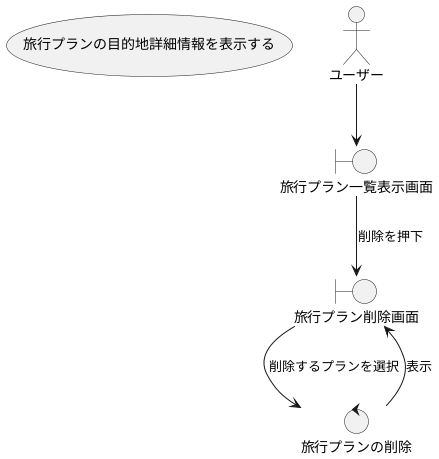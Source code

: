 @startuml

usecase 旅行プランの目的地詳細情報を表示する

actor ユーザー

boundary 旅行プラン一覧表示画面
boundary 旅行プラン削除画面

control 旅行プランの削除

ユーザー --> 旅行プラン一覧表示画面
旅行プラン一覧表示画面 --> 旅行プラン削除画面 : 削除を押下
旅行プラン削除画面 --> 旅行プランの削除 : 削除するプランを選択
旅行プランの削除 --> 旅行プラン削除画面 : 表示
@enduml